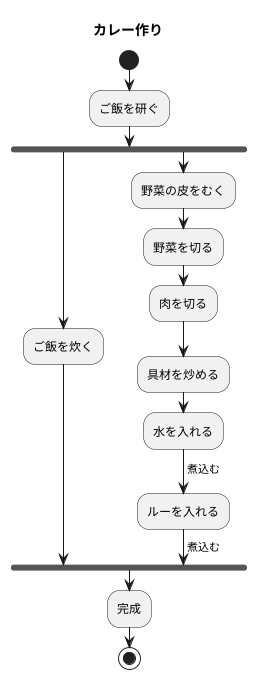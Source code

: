 @startuml カレー作り
title カレー作り
start
:ご飯を研ぐ;
fork
:ご飯を炊く;
fork again
:野菜の皮をむく;
:野菜を切る;
:肉を切る;
:具材を炒める;
:水を入れる;
->煮込む;
:ルーを入れる;
->煮込む;
end fork
:完成;
stop
@enduml
